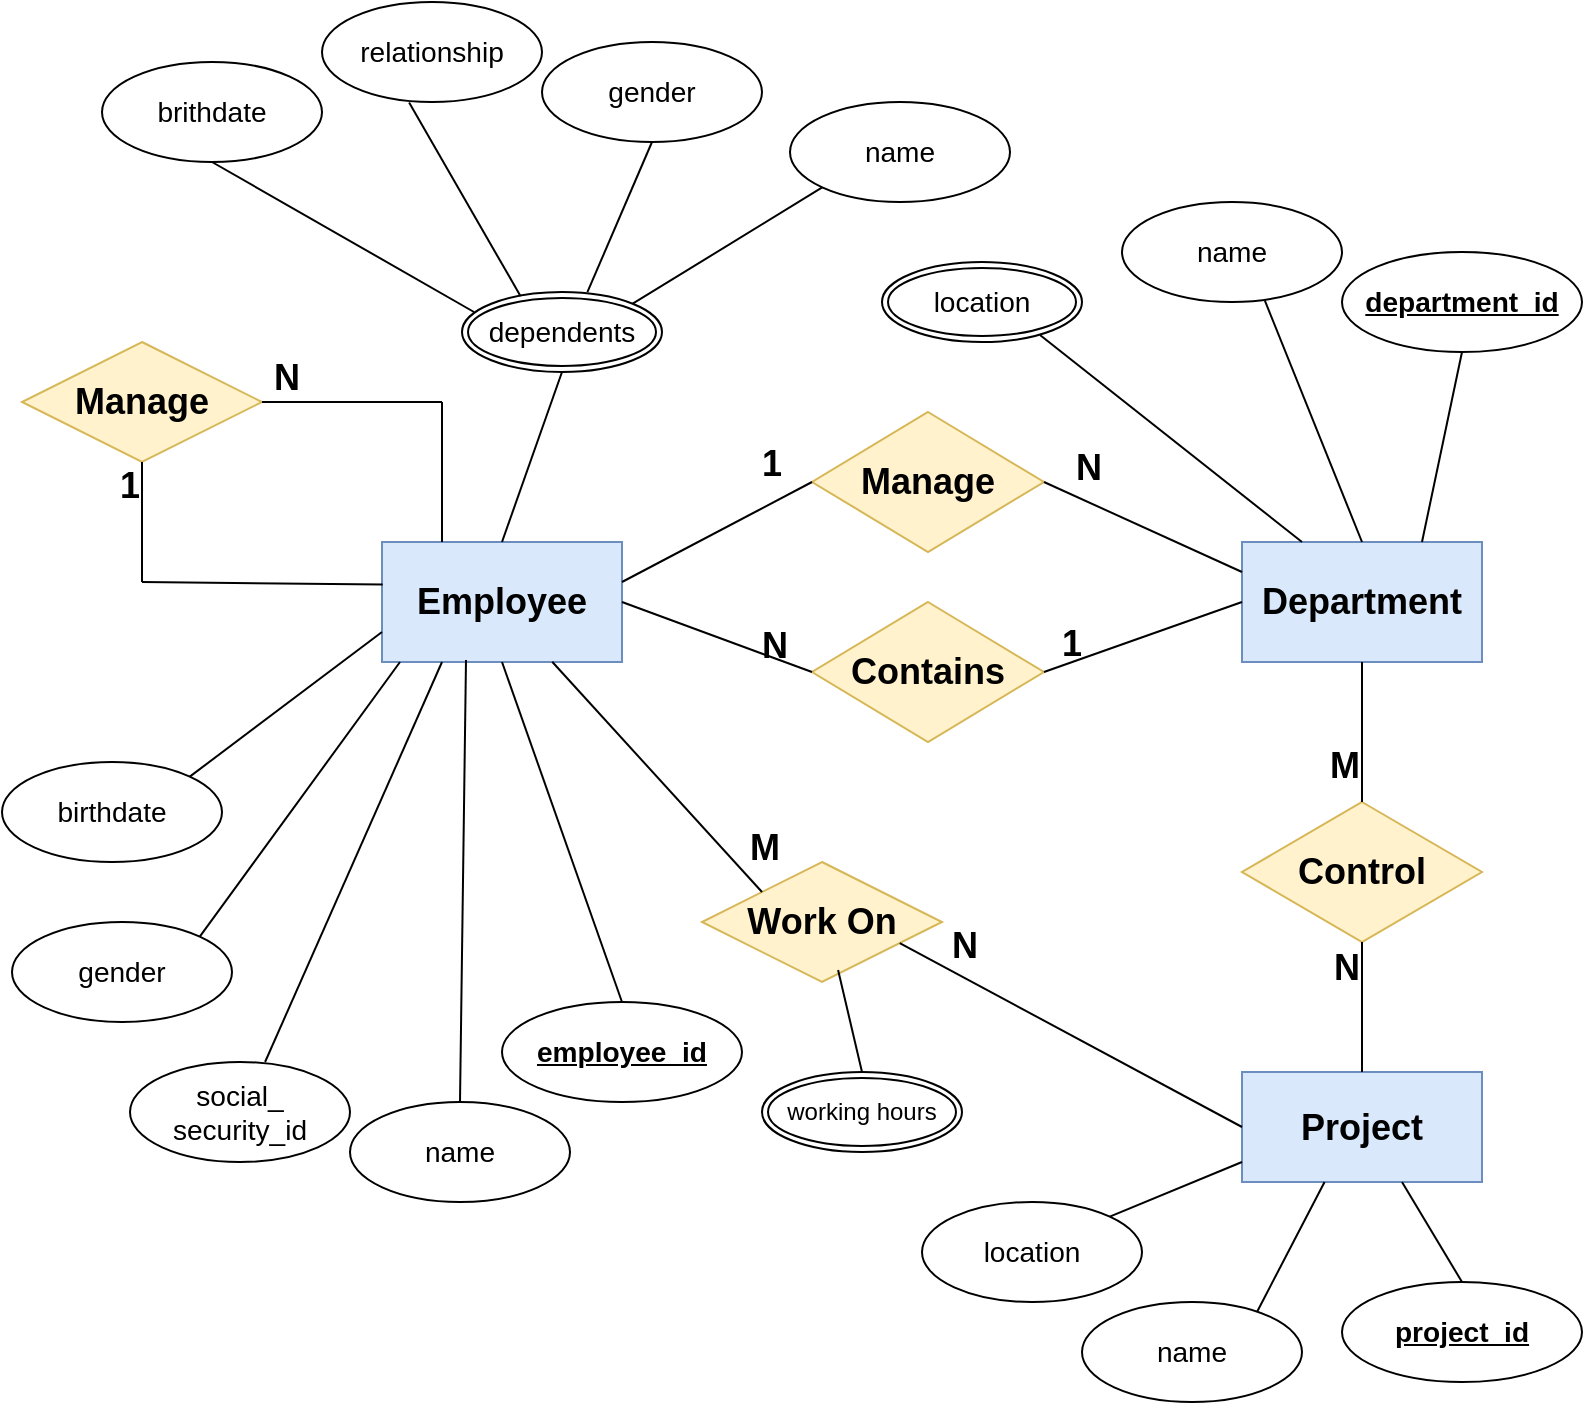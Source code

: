 <mxfile version="26.2.2">
  <diagram name="Page-1" id="tkcZvtt6jKDyjLpc_Nlr">
    <mxGraphModel dx="-1389" dy="833" grid="1" gridSize="10" guides="1" tooltips="1" connect="1" arrows="1" fold="1" page="1" pageScale="1" pageWidth="827" pageHeight="1169" math="0" shadow="0">
      <root>
        <mxCell id="0" />
        <mxCell id="1" parent="0" />
        <mxCell id="h7gdvWR4qjJqXvGLuc1b-1" value="&lt;h2&gt;Employee&lt;/h2&gt;" style="rounded=0;whiteSpace=wrap;html=1;fillColor=#dae8fc;strokeColor=#6c8ebf;" parent="1" vertex="1">
          <mxGeometry x="2695" y="480" width="120" height="60" as="geometry" />
        </mxCell>
        <mxCell id="h7gdvWR4qjJqXvGLuc1b-2" value="&lt;h2&gt;Contains&lt;/h2&gt;" style="rhombus;whiteSpace=wrap;html=1;fillColor=#fff2cc;strokeColor=#d6b656;" parent="1" vertex="1">
          <mxGeometry x="2910" y="510" width="116" height="70" as="geometry" />
        </mxCell>
        <mxCell id="h7gdvWR4qjJqXvGLuc1b-3" value="&lt;h2&gt;Department&lt;/h2&gt;" style="rounded=0;whiteSpace=wrap;html=1;fillColor=#dae8fc;strokeColor=#6c8ebf;" parent="1" vertex="1">
          <mxGeometry x="3125" y="480" width="120" height="60" as="geometry" />
        </mxCell>
        <mxCell id="h7gdvWR4qjJqXvGLuc1b-4" value="" style="endArrow=none;html=1;rounded=0;entryX=1;entryY=0.5;entryDx=0;entryDy=0;exitX=0;exitY=0.5;exitDx=0;exitDy=0;" parent="1" source="h7gdvWR4qjJqXvGLuc1b-3" target="h7gdvWR4qjJqXvGLuc1b-2" edge="1">
          <mxGeometry relative="1" as="geometry">
            <mxPoint x="2915" y="710" as="sourcePoint" />
            <mxPoint x="3075" y="710" as="targetPoint" />
          </mxGeometry>
        </mxCell>
        <mxCell id="h7gdvWR4qjJqXvGLuc1b-5" value="&lt;h2&gt;1&lt;/h2&gt;" style="resizable=0;html=1;whiteSpace=wrap;align=right;verticalAlign=bottom;" parent="h7gdvWR4qjJqXvGLuc1b-4" connectable="0" vertex="1">
          <mxGeometry x="1" relative="1" as="geometry">
            <mxPoint x="20" y="15" as="offset" />
          </mxGeometry>
        </mxCell>
        <mxCell id="h7gdvWR4qjJqXvGLuc1b-6" value="" style="endArrow=none;html=1;rounded=0;exitX=1;exitY=0.5;exitDx=0;exitDy=0;entryX=0;entryY=0.5;entryDx=0;entryDy=0;" parent="1" source="h7gdvWR4qjJqXvGLuc1b-1" target="h7gdvWR4qjJqXvGLuc1b-2" edge="1">
          <mxGeometry relative="1" as="geometry">
            <mxPoint x="2915" y="710" as="sourcePoint" />
            <mxPoint x="3075" y="710" as="targetPoint" />
          </mxGeometry>
        </mxCell>
        <mxCell id="h7gdvWR4qjJqXvGLuc1b-7" value="&lt;h3&gt;&lt;font style=&quot;font-size: 18px;&quot;&gt;N&lt;/font&gt;&lt;/h3&gt;" style="resizable=0;html=1;whiteSpace=wrap;align=right;verticalAlign=bottom;" parent="h7gdvWR4qjJqXvGLuc1b-6" connectable="0" vertex="1">
          <mxGeometry x="1" relative="1" as="geometry">
            <mxPoint x="-10" y="15" as="offset" />
          </mxGeometry>
        </mxCell>
        <mxCell id="h7gdvWR4qjJqXvGLuc1b-8" value="&lt;h3&gt;&lt;span style=&quot;font-weight: normal;&quot;&gt;name&lt;/span&gt;&lt;/h3&gt;" style="ellipse;whiteSpace=wrap;html=1;align=center;" parent="1" vertex="1">
          <mxGeometry x="2899" y="260" width="110" height="50" as="geometry" />
        </mxCell>
        <mxCell id="h7gdvWR4qjJqXvGLuc1b-9" value="&lt;h2&gt;Manage&lt;/h2&gt;" style="shape=rhombus;perimeter=rhombusPerimeter;whiteSpace=wrap;html=1;align=center;fillColor=#fff2cc;strokeColor=#d6b656;" parent="1" vertex="1">
          <mxGeometry x="2515" y="380" width="120" height="60" as="geometry" />
        </mxCell>
        <mxCell id="h7gdvWR4qjJqXvGLuc1b-10" value="&lt;h3&gt;&lt;span style=&quot;font-weight: normal;&quot;&gt;dependents&lt;/span&gt;&lt;/h3&gt;" style="ellipse;shape=doubleEllipse;margin=3;whiteSpace=wrap;html=1;align=center;" parent="1" vertex="1">
          <mxGeometry x="2735" y="355" width="100" height="40" as="geometry" />
        </mxCell>
        <mxCell id="h7gdvWR4qjJqXvGLuc1b-11" value="" style="endArrow=none;html=1;rounded=0;entryX=1;entryY=0;entryDx=0;entryDy=0;exitX=0;exitY=1;exitDx=0;exitDy=0;" parent="1" source="h7gdvWR4qjJqXvGLuc1b-8" target="h7gdvWR4qjJqXvGLuc1b-10" edge="1">
          <mxGeometry relative="1" as="geometry">
            <mxPoint x="2705" y="700" as="sourcePoint" />
            <mxPoint x="2648" y="630" as="targetPoint" />
          </mxGeometry>
        </mxCell>
        <mxCell id="h7gdvWR4qjJqXvGLuc1b-12" value="&lt;h3&gt;&lt;span style=&quot;font-weight: normal;&quot;&gt;gender&lt;/span&gt;&lt;/h3&gt;" style="ellipse;whiteSpace=wrap;html=1;align=center;" parent="1" vertex="1">
          <mxGeometry x="2775" y="230" width="110" height="50" as="geometry" />
        </mxCell>
        <mxCell id="h7gdvWR4qjJqXvGLuc1b-13" value="" style="endArrow=none;html=1;rounded=0;entryX=0.5;entryY=1;entryDx=0;entryDy=0;exitX=0.627;exitY=0.002;exitDx=0;exitDy=0;exitPerimeter=0;" parent="1" source="h7gdvWR4qjJqXvGLuc1b-10" target="h7gdvWR4qjJqXvGLuc1b-12" edge="1">
          <mxGeometry relative="1" as="geometry">
            <mxPoint x="2595" y="520" as="sourcePoint" />
            <mxPoint x="2985" y="810" as="targetPoint" />
          </mxGeometry>
        </mxCell>
        <mxCell id="h7gdvWR4qjJqXvGLuc1b-14" value="&lt;h3&gt;&lt;span style=&quot;font-weight: normal;&quot;&gt;brithdate&lt;/span&gt;&lt;/h3&gt;" style="ellipse;whiteSpace=wrap;html=1;align=center;" parent="1" vertex="1">
          <mxGeometry x="2555" y="240" width="110" height="50" as="geometry" />
        </mxCell>
        <mxCell id="h7gdvWR4qjJqXvGLuc1b-15" value="" style="endArrow=none;html=1;rounded=0;entryX=0.5;entryY=1;entryDx=0;entryDy=0;exitX=0.06;exitY=0.25;exitDx=0;exitDy=0;exitPerimeter=0;" parent="1" source="h7gdvWR4qjJqXvGLuc1b-10" target="h7gdvWR4qjJqXvGLuc1b-14" edge="1">
          <mxGeometry relative="1" as="geometry">
            <mxPoint x="2815" y="350" as="sourcePoint" />
            <mxPoint x="3075" y="750" as="targetPoint" />
          </mxGeometry>
        </mxCell>
        <mxCell id="h7gdvWR4qjJqXvGLuc1b-16" value="&lt;h3&gt;&lt;span style=&quot;font-weight: normal;&quot;&gt;relationship&lt;/span&gt;&lt;/h3&gt;" style="ellipse;whiteSpace=wrap;html=1;align=center;fontStyle=1" parent="1" vertex="1">
          <mxGeometry x="2665" y="210" width="110" height="50" as="geometry" />
        </mxCell>
        <mxCell id="h7gdvWR4qjJqXvGLuc1b-17" value="" style="endArrow=none;html=1;rounded=0;exitX=0.396;exitY=1.006;exitDx=0;exitDy=0;exitPerimeter=0;entryX=0.293;entryY=0.053;entryDx=0;entryDy=0;entryPerimeter=0;" parent="1" source="h7gdvWR4qjJqXvGLuc1b-16" target="h7gdvWR4qjJqXvGLuc1b-10" edge="1">
          <mxGeometry relative="1" as="geometry">
            <mxPoint x="2675" y="240" as="sourcePoint" />
            <mxPoint x="2765" y="350" as="targetPoint" />
            <Array as="points" />
          </mxGeometry>
        </mxCell>
        <mxCell id="h7gdvWR4qjJqXvGLuc1b-18" value="&lt;h3&gt;&lt;span style=&quot;font-weight: normal;&quot;&gt;name&lt;/span&gt;&lt;/h3&gt;" style="ellipse;whiteSpace=wrap;html=1;align=center;" parent="1" vertex="1">
          <mxGeometry x="2679" y="760" width="110" height="50" as="geometry" />
        </mxCell>
        <mxCell id="h7gdvWR4qjJqXvGLuc1b-19" value="&lt;h3&gt;&lt;u&gt;employee_id&lt;/u&gt;&lt;/h3&gt;" style="ellipse;whiteSpace=wrap;html=1;" parent="1" vertex="1">
          <mxGeometry x="2755" y="710" width="120" height="50" as="geometry" />
        </mxCell>
        <mxCell id="h7gdvWR4qjJqXvGLuc1b-20" value="&lt;h3&gt;&lt;span style=&quot;font-weight: normal;&quot;&gt;social_&lt;br&gt;security_id&lt;/span&gt;&lt;/h3&gt;" style="ellipse;whiteSpace=wrap;html=1;align=center;" parent="1" vertex="1">
          <mxGeometry x="2569" y="740" width="110" height="50" as="geometry" />
        </mxCell>
        <mxCell id="h7gdvWR4qjJqXvGLuc1b-21" value="&lt;h3&gt;&lt;span style=&quot;font-weight: normal;&quot;&gt;gender&lt;/span&gt;&lt;/h3&gt;" style="ellipse;whiteSpace=wrap;html=1;align=center;" parent="1" vertex="1">
          <mxGeometry x="2510" y="670" width="110" height="50" as="geometry" />
        </mxCell>
        <mxCell id="h7gdvWR4qjJqXvGLuc1b-22" value="&lt;h3&gt;&lt;span style=&quot;font-weight: normal;&quot;&gt;birthdate&lt;/span&gt;&lt;/h3&gt;" style="ellipse;whiteSpace=wrap;html=1;align=center;" parent="1" vertex="1">
          <mxGeometry x="2505" y="590" width="110" height="50" as="geometry" />
        </mxCell>
        <mxCell id="h7gdvWR4qjJqXvGLuc1b-23" value="" style="endArrow=none;html=1;rounded=0;entryX=1;entryY=0;entryDx=0;entryDy=0;exitX=0;exitY=0.75;exitDx=0;exitDy=0;" parent="1" source="h7gdvWR4qjJqXvGLuc1b-1" target="h7gdvWR4qjJqXvGLuc1b-22" edge="1">
          <mxGeometry relative="1" as="geometry">
            <mxPoint x="2695" y="520" as="sourcePoint" />
            <mxPoint x="2895" y="650" as="targetPoint" />
          </mxGeometry>
        </mxCell>
        <mxCell id="h7gdvWR4qjJqXvGLuc1b-24" value="" style="endArrow=none;html=1;rounded=0;entryX=1;entryY=0;entryDx=0;entryDy=0;exitX=0.075;exitY=1;exitDx=0;exitDy=0;exitPerimeter=0;" parent="1" source="h7gdvWR4qjJqXvGLuc1b-1" target="h7gdvWR4qjJqXvGLuc1b-21" edge="1">
          <mxGeometry relative="1" as="geometry">
            <mxPoint x="2705" y="480" as="sourcePoint" />
            <mxPoint x="2905" y="660" as="targetPoint" />
          </mxGeometry>
        </mxCell>
        <mxCell id="h7gdvWR4qjJqXvGLuc1b-25" value="" style="endArrow=none;html=1;rounded=0;entryX=0.614;entryY=0;entryDx=0;entryDy=0;entryPerimeter=0;exitX=0.25;exitY=1;exitDx=0;exitDy=0;" parent="1" source="h7gdvWR4qjJqXvGLuc1b-1" target="h7gdvWR4qjJqXvGLuc1b-20" edge="1">
          <mxGeometry relative="1" as="geometry">
            <mxPoint x="2705" y="540" as="sourcePoint" />
            <mxPoint x="2915" y="670" as="targetPoint" />
          </mxGeometry>
        </mxCell>
        <mxCell id="h7gdvWR4qjJqXvGLuc1b-26" value="" style="endArrow=none;html=1;rounded=0;exitX=0.35;exitY=0.983;exitDx=0;exitDy=0;entryX=0.5;entryY=0;entryDx=0;entryDy=0;exitPerimeter=0;" parent="1" source="h7gdvWR4qjJqXvGLuc1b-1" target="h7gdvWR4qjJqXvGLuc1b-18" edge="1">
          <mxGeometry relative="1" as="geometry">
            <mxPoint x="2848" y="580" as="sourcePoint" />
            <mxPoint x="2925" y="680" as="targetPoint" />
          </mxGeometry>
        </mxCell>
        <mxCell id="h7gdvWR4qjJqXvGLuc1b-27" value="" style="endArrow=none;html=1;rounded=0;entryX=0.5;entryY=0;entryDx=0;entryDy=0;exitX=0.5;exitY=1;exitDx=0;exitDy=0;" parent="1" source="h7gdvWR4qjJqXvGLuc1b-1" target="h7gdvWR4qjJqXvGLuc1b-19" edge="1">
          <mxGeometry relative="1" as="geometry">
            <mxPoint x="2695" y="520" as="sourcePoint" />
            <mxPoint x="2935" y="690" as="targetPoint" />
          </mxGeometry>
        </mxCell>
        <mxCell id="h7gdvWR4qjJqXvGLuc1b-28" value="&lt;h3&gt;&lt;span style=&quot;font-weight: normal;&quot;&gt;name&lt;/span&gt;&lt;/h3&gt;" style="ellipse;whiteSpace=wrap;html=1;align=center;" parent="1" vertex="1">
          <mxGeometry x="3065" y="310" width="110" height="50" as="geometry" />
        </mxCell>
        <mxCell id="h7gdvWR4qjJqXvGLuc1b-29" value="" style="endArrow=none;html=1;rounded=0;exitX=0.75;exitY=0;exitDx=0;exitDy=0;entryX=0.5;entryY=1;entryDx=0;entryDy=0;" parent="1" source="h7gdvWR4qjJqXvGLuc1b-3" edge="1" target="GB_4iNcK0Yz_cahz4bDF-1">
          <mxGeometry relative="1" as="geometry">
            <mxPoint x="3195" y="521" as="sourcePoint" />
            <mxPoint x="3251" y="409" as="targetPoint" />
          </mxGeometry>
        </mxCell>
        <mxCell id="h7gdvWR4qjJqXvGLuc1b-30" value="" style="endArrow=none;html=1;rounded=0;exitX=0.5;exitY=0;exitDx=0;exitDy=0;entryX=0.649;entryY=0.984;entryDx=0;entryDy=0;entryPerimeter=0;" parent="1" source="h7gdvWR4qjJqXvGLuc1b-3" target="h7gdvWR4qjJqXvGLuc1b-28" edge="1">
          <mxGeometry relative="1" as="geometry">
            <mxPoint x="3225" y="490" as="sourcePoint" />
            <mxPoint x="3251" y="419" as="targetPoint" />
          </mxGeometry>
        </mxCell>
        <mxCell id="h7gdvWR4qjJqXvGLuc1b-31" value="&lt;h3&gt;&lt;span style=&quot;font-weight: normal;&quot;&gt;location&lt;/span&gt;&lt;/h3&gt;" style="ellipse;shape=doubleEllipse;margin=3;whiteSpace=wrap;html=1;align=center;" parent="1" vertex="1">
          <mxGeometry x="2945" y="340" width="100" height="40" as="geometry" />
        </mxCell>
        <mxCell id="h7gdvWR4qjJqXvGLuc1b-32" value="" style="endArrow=none;html=1;rounded=0;entryX=0.25;entryY=0;entryDx=0;entryDy=0;exitX=0.79;exitY=0.913;exitDx=0;exitDy=0;exitPerimeter=0;" parent="1" source="h7gdvWR4qjJqXvGLuc1b-31" target="h7gdvWR4qjJqXvGLuc1b-3" edge="1">
          <mxGeometry relative="1" as="geometry">
            <mxPoint x="2785" y="470" as="sourcePoint" />
            <mxPoint x="2945" y="470" as="targetPoint" />
          </mxGeometry>
        </mxCell>
        <mxCell id="h7gdvWR4qjJqXvGLuc1b-33" value="&lt;h2&gt;Project&lt;/h2&gt;" style="rounded=0;whiteSpace=wrap;html=1;fillColor=#dae8fc;strokeColor=#6c8ebf;" parent="1" vertex="1">
          <mxGeometry x="3125" y="745" width="120" height="55" as="geometry" />
        </mxCell>
        <mxCell id="h7gdvWR4qjJqXvGLuc1b-34" value="&lt;h2&gt;Control&lt;/h2&gt;" style="rhombus;whiteSpace=wrap;html=1;fillColor=#fff2cc;strokeColor=#d6b656;" parent="1" vertex="1">
          <mxGeometry x="3125" y="610" width="120" height="70" as="geometry" />
        </mxCell>
        <mxCell id="h7gdvWR4qjJqXvGLuc1b-35" value="" style="endArrow=none;html=1;rounded=0;entryX=0.5;entryY=0;entryDx=0;entryDy=0;exitX=0.5;exitY=1;exitDx=0;exitDy=0;" parent="1" source="h7gdvWR4qjJqXvGLuc1b-3" target="h7gdvWR4qjJqXvGLuc1b-34" edge="1">
          <mxGeometry relative="1" as="geometry">
            <mxPoint x="2785" y="750" as="sourcePoint" />
            <mxPoint x="2945" y="750" as="targetPoint" />
          </mxGeometry>
        </mxCell>
        <mxCell id="h7gdvWR4qjJqXvGLuc1b-36" value="&lt;h2&gt;M&lt;/h2&gt;" style="resizable=0;html=1;whiteSpace=wrap;align=right;verticalAlign=bottom;" parent="h7gdvWR4qjJqXvGLuc1b-35" connectable="0" vertex="1">
          <mxGeometry x="1" relative="1" as="geometry">
            <mxPoint y="10" as="offset" />
          </mxGeometry>
        </mxCell>
        <mxCell id="h7gdvWR4qjJqXvGLuc1b-37" value="" style="endArrow=none;html=1;rounded=0;entryX=0.5;entryY=1;entryDx=0;entryDy=0;exitX=0.5;exitY=0;exitDx=0;exitDy=0;" parent="1" source="h7gdvWR4qjJqXvGLuc1b-33" target="h7gdvWR4qjJqXvGLuc1b-34" edge="1">
          <mxGeometry relative="1" as="geometry">
            <mxPoint x="2855" y="660" as="sourcePoint" />
            <mxPoint x="3015" y="660" as="targetPoint" />
          </mxGeometry>
        </mxCell>
        <mxCell id="h7gdvWR4qjJqXvGLuc1b-38" value="&lt;h3&gt;&lt;font style=&quot;font-size: 18px;&quot;&gt;N&lt;/font&gt;&lt;/h3&gt;" style="resizable=0;html=1;whiteSpace=wrap;align=right;verticalAlign=bottom;" parent="h7gdvWR4qjJqXvGLuc1b-37" connectable="0" vertex="1">
          <mxGeometry x="1" relative="1" as="geometry">
            <mxPoint y="40" as="offset" />
          </mxGeometry>
        </mxCell>
        <mxCell id="h7gdvWR4qjJqXvGLuc1b-39" value="&lt;h2&gt;Work On&lt;/h2&gt;" style="shape=rhombus;perimeter=rhombusPerimeter;whiteSpace=wrap;html=1;align=center;fillColor=#fff2cc;strokeColor=#d6b656;" parent="1" vertex="1">
          <mxGeometry x="2855" y="640" width="120" height="60" as="geometry" />
        </mxCell>
        <mxCell id="h7gdvWR4qjJqXvGLuc1b-40" value="" style="endArrow=none;html=1;rounded=0;exitX=0.709;exitY=0.998;exitDx=0;exitDy=0;entryX=0;entryY=0;entryDx=0;entryDy=0;exitPerimeter=0;" parent="1" source="h7gdvWR4qjJqXvGLuc1b-1" target="h7gdvWR4qjJqXvGLuc1b-39" edge="1">
          <mxGeometry relative="1" as="geometry">
            <mxPoint x="2825" y="520" as="sourcePoint" />
            <mxPoint x="2909" y="520" as="targetPoint" />
          </mxGeometry>
        </mxCell>
        <mxCell id="h7gdvWR4qjJqXvGLuc1b-41" value="&lt;h3&gt;&lt;font style=&quot;font-size: 18px;&quot;&gt;M&lt;/font&gt;&lt;/h3&gt;" style="resizable=0;html=1;whiteSpace=wrap;align=right;verticalAlign=bottom;" parent="h7gdvWR4qjJqXvGLuc1b-40" connectable="0" vertex="1">
          <mxGeometry x="1" relative="1" as="geometry">
            <mxPoint x="10" y="5" as="offset" />
          </mxGeometry>
        </mxCell>
        <mxCell id="h7gdvWR4qjJqXvGLuc1b-42" value="" style="endArrow=none;html=1;rounded=0;exitX=0;exitY=0.5;exitDx=0;exitDy=0;entryX=0.824;entryY=0.676;entryDx=0;entryDy=0;entryPerimeter=0;" parent="1" source="h7gdvWR4qjJqXvGLuc1b-33" target="h7gdvWR4qjJqXvGLuc1b-39" edge="1">
          <mxGeometry relative="1" as="geometry">
            <mxPoint x="2825" y="520" as="sourcePoint" />
            <mxPoint x="2909" y="520" as="targetPoint" />
          </mxGeometry>
        </mxCell>
        <mxCell id="h7gdvWR4qjJqXvGLuc1b-43" value="&lt;h3&gt;&lt;font style=&quot;font-size: 18px;&quot;&gt;N&lt;/font&gt;&lt;/h3&gt;" style="resizable=0;html=1;whiteSpace=wrap;align=right;verticalAlign=bottom;" parent="h7gdvWR4qjJqXvGLuc1b-42" connectable="0" vertex="1">
          <mxGeometry x="1" relative="1" as="geometry">
            <mxPoint x="41" y="29" as="offset" />
          </mxGeometry>
        </mxCell>
        <mxCell id="h7gdvWR4qjJqXvGLuc1b-44" value="working hours" style="ellipse;shape=doubleEllipse;margin=3;whiteSpace=wrap;html=1;align=center;" parent="1" vertex="1">
          <mxGeometry x="2885" y="745" width="100" height="40" as="geometry" />
        </mxCell>
        <mxCell id="h7gdvWR4qjJqXvGLuc1b-45" value="" style="endArrow=none;html=1;rounded=0;exitX=0.567;exitY=0.9;exitDx=0;exitDy=0;exitPerimeter=0;entryX=0.5;entryY=0;entryDx=0;entryDy=0;" parent="1" source="h7gdvWR4qjJqXvGLuc1b-39" target="h7gdvWR4qjJqXvGLuc1b-44" edge="1">
          <mxGeometry relative="1" as="geometry">
            <mxPoint x="2735" y="490" as="sourcePoint" />
            <mxPoint x="2935" y="740" as="targetPoint" />
          </mxGeometry>
        </mxCell>
        <mxCell id="h7gdvWR4qjJqXvGLuc1b-46" value="&lt;h3&gt;&lt;u style=&quot;&quot;&gt;project_id&lt;/u&gt;&lt;/h3&gt;" style="ellipse;whiteSpace=wrap;html=1;" parent="1" vertex="1">
          <mxGeometry x="3175" y="850" width="120" height="50" as="geometry" />
        </mxCell>
        <mxCell id="h7gdvWR4qjJqXvGLuc1b-47" value="&lt;h3&gt;&lt;span style=&quot;font-weight: normal;&quot;&gt;name&lt;/span&gt;&lt;/h3&gt;" style="ellipse;whiteSpace=wrap;html=1;align=center;" parent="1" vertex="1">
          <mxGeometry x="3045" y="860" width="110" height="50" as="geometry" />
        </mxCell>
        <mxCell id="h7gdvWR4qjJqXvGLuc1b-48" value="&lt;h3&gt;&lt;span style=&quot;font-weight: normal;&quot;&gt;location&lt;/span&gt;&lt;/h3&gt;" style="ellipse;whiteSpace=wrap;html=1;align=center;" parent="1" vertex="1">
          <mxGeometry x="2965" y="810" width="110" height="50" as="geometry" />
        </mxCell>
        <mxCell id="h7gdvWR4qjJqXvGLuc1b-49" value="" style="endArrow=none;html=1;rounded=0;entryX=0.5;entryY=0;entryDx=0;entryDy=0;" parent="1" target="h7gdvWR4qjJqXvGLuc1b-46" edge="1">
          <mxGeometry relative="1" as="geometry">
            <mxPoint x="3205" y="800" as="sourcePoint" />
            <mxPoint x="3215" y="830" as="targetPoint" />
          </mxGeometry>
        </mxCell>
        <mxCell id="h7gdvWR4qjJqXvGLuc1b-50" value="" style="endArrow=none;html=1;rounded=0;entryX=0.796;entryY=0.097;entryDx=0;entryDy=0;exitX=0.344;exitY=1.005;exitDx=0;exitDy=0;exitPerimeter=0;entryPerimeter=0;" parent="1" target="h7gdvWR4qjJqXvGLuc1b-47" edge="1">
          <mxGeometry relative="1" as="geometry">
            <mxPoint x="3166.28" y="799.995" as="sourcePoint" />
            <mxPoint x="3225" y="899.72" as="targetPoint" />
          </mxGeometry>
        </mxCell>
        <mxCell id="h7gdvWR4qjJqXvGLuc1b-51" value="" style="endArrow=none;html=1;rounded=0;entryX=1;entryY=0;entryDx=0;entryDy=0;" parent="1" target="h7gdvWR4qjJqXvGLuc1b-48" edge="1">
          <mxGeometry relative="1" as="geometry">
            <mxPoint x="3125" y="790" as="sourcePoint" />
            <mxPoint x="3235" y="910" as="targetPoint" />
          </mxGeometry>
        </mxCell>
        <mxCell id="h7gdvWR4qjJqXvGLuc1b-52" value="" style="endArrow=none;html=1;rounded=0;entryX=0.003;entryY=0.355;entryDx=0;entryDy=0;entryPerimeter=0;" parent="1" target="h7gdvWR4qjJqXvGLuc1b-1" edge="1">
          <mxGeometry relative="1" as="geometry">
            <mxPoint x="2575" y="500" as="sourcePoint" />
            <mxPoint x="2665" y="670" as="targetPoint" />
          </mxGeometry>
        </mxCell>
        <mxCell id="h7gdvWR4qjJqXvGLuc1b-53" value="" style="endArrow=none;html=1;rounded=0;entryX=0.25;entryY=0;entryDx=0;entryDy=0;" parent="1" target="h7gdvWR4qjJqXvGLuc1b-1" edge="1">
          <mxGeometry relative="1" as="geometry">
            <mxPoint x="2725" y="410" as="sourcePoint" />
            <mxPoint x="2725" y="470" as="targetPoint" />
          </mxGeometry>
        </mxCell>
        <mxCell id="h7gdvWR4qjJqXvGLuc1b-54" value="" style="endArrow=none;html=1;rounded=0;entryX=1;entryY=0.5;entryDx=0;entryDy=0;" parent="1" target="h7gdvWR4qjJqXvGLuc1b-9" edge="1">
          <mxGeometry relative="1" as="geometry">
            <mxPoint x="2725" y="410" as="sourcePoint" />
            <mxPoint x="2699" y="440" as="targetPoint" />
          </mxGeometry>
        </mxCell>
        <mxCell id="h7gdvWR4qjJqXvGLuc1b-55" value="&lt;h3&gt;&lt;font style=&quot;font-size: 18px;&quot;&gt;N&lt;/font&gt;&lt;/h3&gt;" style="resizable=0;html=1;whiteSpace=wrap;align=right;verticalAlign=bottom;" parent="h7gdvWR4qjJqXvGLuc1b-54" connectable="0" vertex="1">
          <mxGeometry x="1" relative="1" as="geometry">
            <mxPoint x="20" y="15" as="offset" />
          </mxGeometry>
        </mxCell>
        <mxCell id="h7gdvWR4qjJqXvGLuc1b-56" value="" style="endArrow=none;html=1;rounded=0;entryX=0.5;entryY=1;entryDx=0;entryDy=0;" parent="1" target="h7gdvWR4qjJqXvGLuc1b-9" edge="1">
          <mxGeometry relative="1" as="geometry">
            <mxPoint x="2575" y="500" as="sourcePoint" />
            <mxPoint x="2535" y="475" as="targetPoint" />
          </mxGeometry>
        </mxCell>
        <mxCell id="h7gdvWR4qjJqXvGLuc1b-57" value="&lt;h2&gt;1&lt;/h2&gt;" style="resizable=0;html=1;whiteSpace=wrap;align=right;verticalAlign=bottom;" parent="h7gdvWR4qjJqXvGLuc1b-56" connectable="0" vertex="1">
          <mxGeometry x="1" relative="1" as="geometry">
            <mxPoint y="40" as="offset" />
          </mxGeometry>
        </mxCell>
        <mxCell id="h7gdvWR4qjJqXvGLuc1b-58" value="" style="endArrow=none;html=1;rounded=0;entryX=0.5;entryY=0;entryDx=0;entryDy=0;exitX=0.5;exitY=1;exitDx=0;exitDy=0;" parent="1" source="h7gdvWR4qjJqXvGLuc1b-10" target="h7gdvWR4qjJqXvGLuc1b-1" edge="1">
          <mxGeometry relative="1" as="geometry">
            <mxPoint x="2785" y="395" as="sourcePoint" />
            <mxPoint x="2845" y="565" as="targetPoint" />
          </mxGeometry>
        </mxCell>
        <mxCell id="h7gdvWR4qjJqXvGLuc1b-59" value="&lt;h2&gt;Manage&lt;/h2&gt;" style="rhombus;whiteSpace=wrap;html=1;fillColor=#fff2cc;strokeColor=#d6b656;" parent="1" vertex="1">
          <mxGeometry x="2910" y="415" width="116" height="70" as="geometry" />
        </mxCell>
        <mxCell id="h7gdvWR4qjJqXvGLuc1b-60" value="" style="endArrow=none;html=1;rounded=0;exitX=0;exitY=0.25;exitDx=0;exitDy=0;entryX=1;entryY=0.5;entryDx=0;entryDy=0;" parent="1" source="h7gdvWR4qjJqXvGLuc1b-3" target="h7gdvWR4qjJqXvGLuc1b-59" edge="1">
          <mxGeometry relative="1" as="geometry">
            <mxPoint x="2825" y="520" as="sourcePoint" />
            <mxPoint x="2909" y="520" as="targetPoint" />
          </mxGeometry>
        </mxCell>
        <mxCell id="h7gdvWR4qjJqXvGLuc1b-61" value="&lt;h3&gt;&lt;font style=&quot;font-size: 18px;&quot;&gt;N&lt;/font&gt;&lt;/h3&gt;" style="resizable=0;html=1;whiteSpace=wrap;align=right;verticalAlign=bottom;" parent="h7gdvWR4qjJqXvGLuc1b-60" connectable="0" vertex="1">
          <mxGeometry x="1" relative="1" as="geometry">
            <mxPoint x="30" y="20" as="offset" />
          </mxGeometry>
        </mxCell>
        <mxCell id="h7gdvWR4qjJqXvGLuc1b-62" value="" style="endArrow=none;html=1;rounded=0;entryX=0;entryY=0.5;entryDx=0;entryDy=0;exitX=1;exitY=0.25;exitDx=0;exitDy=0;" parent="1" target="h7gdvWR4qjJqXvGLuc1b-59" edge="1">
          <mxGeometry relative="1" as="geometry">
            <mxPoint x="2815" y="500" as="sourcePoint" />
            <mxPoint x="2899" y="435" as="targetPoint" />
          </mxGeometry>
        </mxCell>
        <mxCell id="h7gdvWR4qjJqXvGLuc1b-63" value="&lt;h2&gt;1&lt;/h2&gt;" style="resizable=0;html=1;whiteSpace=wrap;align=right;verticalAlign=bottom;direction=south;" parent="h7gdvWR4qjJqXvGLuc1b-62" connectable="0" vertex="1">
          <mxGeometry x="1" relative="1" as="geometry">
            <mxPoint x="-14" y="20" as="offset" />
          </mxGeometry>
        </mxCell>
        <mxCell id="GB_4iNcK0Yz_cahz4bDF-1" value="&lt;h3&gt;&lt;u style=&quot;&quot;&gt;department_id&lt;/u&gt;&lt;/h3&gt;" style="ellipse;whiteSpace=wrap;html=1;" vertex="1" parent="1">
          <mxGeometry x="3175" y="335" width="120" height="50" as="geometry" />
        </mxCell>
      </root>
    </mxGraphModel>
  </diagram>
</mxfile>
